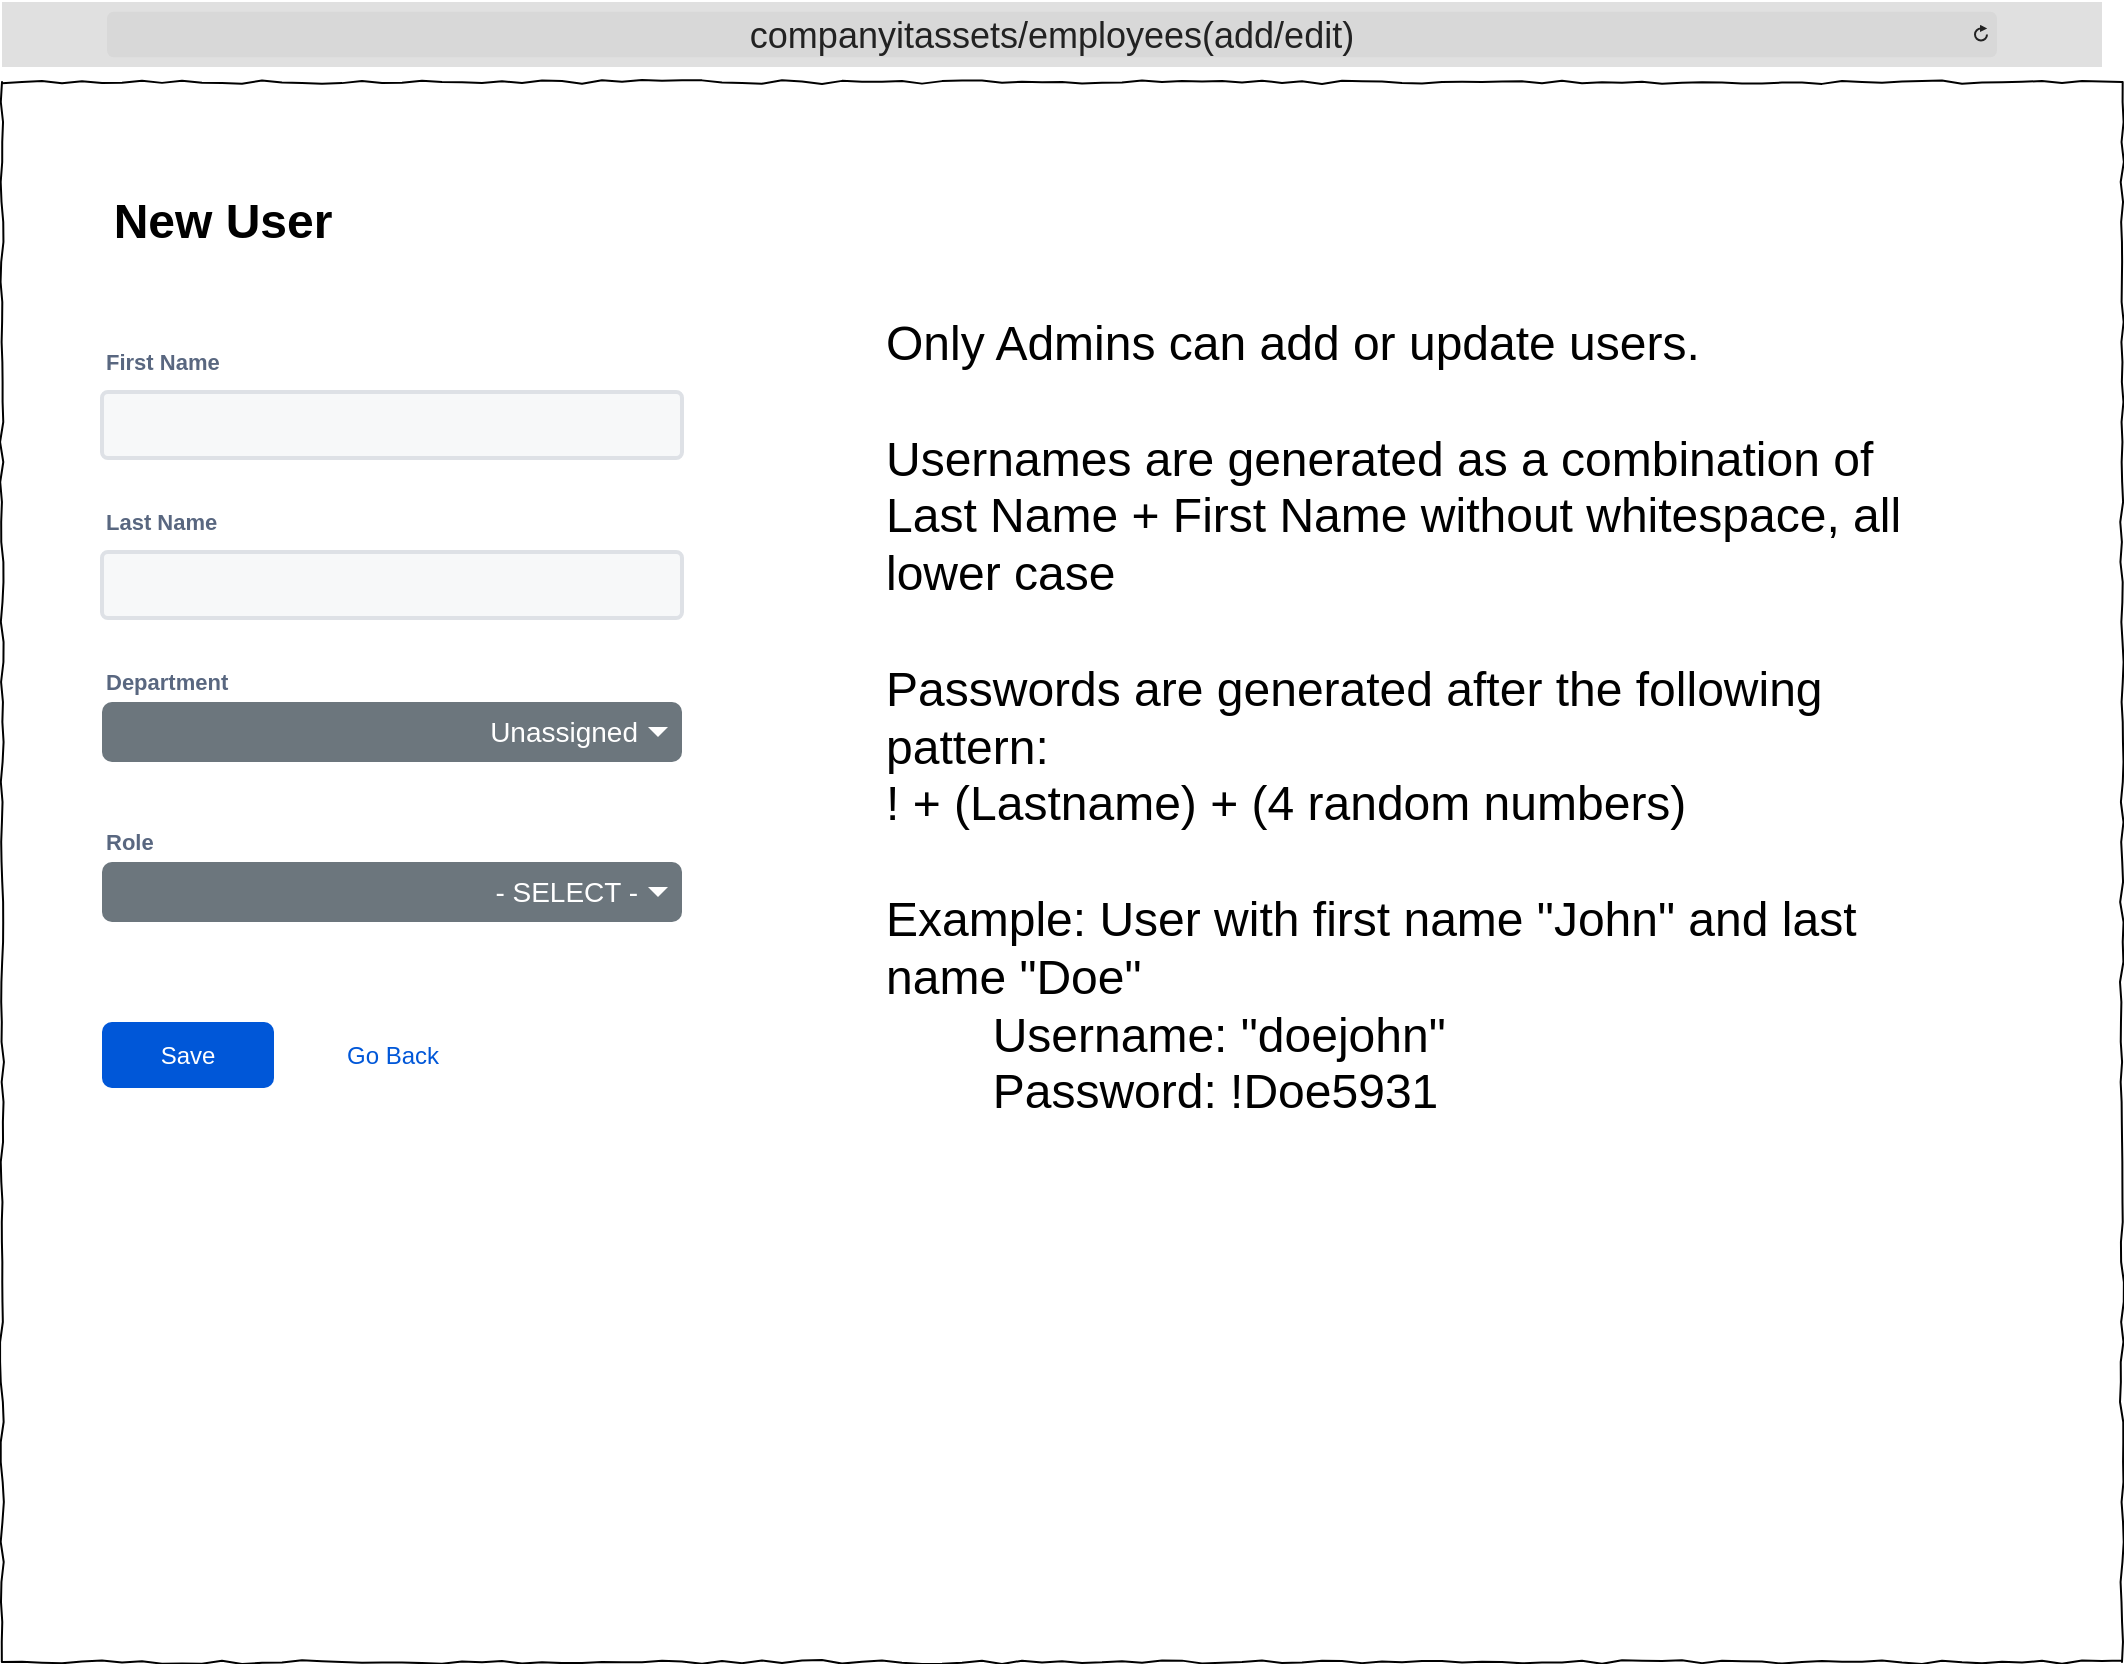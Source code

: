 <mxfile version="26.0.11">
  <diagram name="Page-1" id="03018318-947c-dd8e-b7a3-06fadd420f32">
    <mxGraphModel dx="3354" dy="1258" grid="1" gridSize="10" guides="1" tooltips="1" connect="1" arrows="1" fold="1" page="1" pageScale="1" pageWidth="1100" pageHeight="850" background="none" math="0" shadow="0">
      <root>
        <mxCell id="0" />
        <mxCell id="1" parent="0" />
        <mxCell id="677b7b8949515195-1" value="" style="whiteSpace=wrap;html=1;rounded=0;shadow=0;labelBackgroundColor=none;strokeColor=#000000;strokeWidth=1;fillColor=none;fontFamily=Verdana;fontSize=12;fontColor=#000000;align=center;comic=1;" parent="1" vertex="1">
          <mxGeometry x="20" y="40" width="1060" height="790" as="geometry" />
        </mxCell>
        <mxCell id="zX-MKMj06BqSPDNbv460-1" value="&lt;font style=&quot;font-size: 18px;&quot;&gt;companyitassets&lt;/font&gt;&lt;span style=&quot;font-size: 18px; background-color: transparent; color: light-dark(rgb(34, 34, 34), rgb(208, 208, 208));&quot;&gt;/employees(add/edit)&lt;/span&gt;" style="html=1;strokeWidth=1;shadow=0;dashed=0;shape=mxgraph.ios7ui.url;fillColor=#e0e0e0;strokeColor=#c0c0c0;buttonText=;strokeColor2=#222222;fontColor=#222222;fontSize=8;spacingTop=2;align=center;whiteSpace=wrap;" parent="1" vertex="1">
          <mxGeometry x="20" width="1050" height="32.5" as="geometry" />
        </mxCell>
        <mxCell id="hB9AYZY-XfLOqYExoFzZ-1" value="New User" style="text;strokeColor=none;fillColor=none;html=1;fontSize=24;fontStyle=1;verticalAlign=middle;align=center;" parent="1" vertex="1">
          <mxGeometry x="70" y="90" width="120" height="40" as="geometry" />
        </mxCell>
        <mxCell id="hB9AYZY-XfLOqYExoFzZ-2" value="Last Name" style="fillColor=none;strokeColor=none;html=1;fontSize=11;fontStyle=0;align=left;fontColor=#596780;fontStyle=1;fontSize=11" parent="1" vertex="1">
          <mxGeometry x="70" y="250" width="240" height="20" as="geometry" />
        </mxCell>
        <mxCell id="hB9AYZY-XfLOqYExoFzZ-3" value="" style="rounded=1;arcSize=9;fillColor=#F7F8F9;align=left;spacingLeft=5;strokeColor=#DEE1E6;html=1;strokeWidth=2;fontSize=12" parent="1" vertex="1">
          <mxGeometry x="70" y="275" width="290" height="33" as="geometry" />
        </mxCell>
        <mxCell id="hB9AYZY-XfLOqYExoFzZ-4" value="" style="rounded=1;arcSize=9;fillColor=#F7F8F9;align=left;spacingLeft=5;strokeColor=#DEE1E6;html=1;strokeWidth=2;fontSize=12" parent="1" vertex="1">
          <mxGeometry x="70" y="195" width="290" height="33" as="geometry" />
        </mxCell>
        <mxCell id="hB9AYZY-XfLOqYExoFzZ-5" value="First Name" style="fillColor=none;strokeColor=none;html=1;fontSize=11;fontStyle=0;align=left;fontColor=#596780;fontStyle=1;fontSize=11" parent="1" vertex="1">
          <mxGeometry x="70" y="170" width="240" height="20" as="geometry" />
        </mxCell>
        <mxCell id="hB9AYZY-XfLOqYExoFzZ-6" value="Role" style="fillColor=none;strokeColor=none;html=1;fontSize=11;fontStyle=0;align=left;fontColor=#596780;fontStyle=1;fontSize=11" parent="1" vertex="1">
          <mxGeometry x="70" y="410" width="240" height="20" as="geometry" />
        </mxCell>
        <mxCell id="hB9AYZY-XfLOqYExoFzZ-9" value="- SELECT -" style="html=1;shadow=0;dashed=0;shape=mxgraph.bootstrap.rrect;rSize=5;strokeColor=none;strokeWidth=1;fillColor=#6C767D;fontColor=#ffffff;whiteSpace=wrap;align=right;verticalAlign=middle;fontStyle=0;fontSize=14;spacingRight=20;" parent="1" vertex="1">
          <mxGeometry x="70" y="430" width="290" height="30" as="geometry" />
        </mxCell>
        <mxCell id="hB9AYZY-XfLOqYExoFzZ-10" value="" style="shape=triangle;direction=south;fillColor=#ffffff;strokeColor=none;perimeter=none;" parent="hB9AYZY-XfLOqYExoFzZ-9" vertex="1">
          <mxGeometry x="1" y="0.5" width="10" height="5" relative="1" as="geometry">
            <mxPoint x="-17" y="-2.5" as="offset" />
          </mxGeometry>
        </mxCell>
        <mxCell id="hB9AYZY-XfLOqYExoFzZ-11" value="Save" style="rounded=1;fillColor=#0057D8;strokeColor=none;html=1;whiteSpace=wrap;fontColor=#ffffff;align=center;verticalAlign=middle;fontStyle=0;fontSize=12;sketch=0;" parent="1" vertex="1">
          <mxGeometry x="70" y="510" width="86" height="33" as="geometry" />
        </mxCell>
        <mxCell id="hB9AYZY-XfLOqYExoFzZ-12" value="Go Back" style="fillColor=none;strokeColor=none;html=1;fontColor=#0057D8;align=center;verticalAlign=middle;fontStyle=0;fontSize=12" parent="1" vertex="1">
          <mxGeometry x="172" y="510" width="86" height="33" as="geometry" />
        </mxCell>
        <mxCell id="hB9AYZY-XfLOqYExoFzZ-13" value="Only Admins can add or update users.&lt;div&gt;&lt;br&gt;&lt;/div&gt;&lt;div&gt;Usernames are generated as a combination of Last Name + First Name without whitespace, all lower case&lt;/div&gt;&lt;div&gt;&lt;br&gt;&lt;/div&gt;&lt;div&gt;Passwords are generated after the following pattern:&lt;/div&gt;&lt;div&gt;! + (Lastname) + (4 random numbers)&lt;/div&gt;&lt;div&gt;&lt;br&gt;&lt;/div&gt;&lt;div&gt;Example: User with first name &quot;John&quot; and last name &quot;Doe&quot;&lt;/div&gt;&lt;div&gt;&lt;span style=&quot;white-space: pre;&quot;&gt;&#x9;&lt;/span&gt;Username: &quot;doejohn&quot;&lt;br&gt;&lt;/div&gt;&lt;div&gt;&lt;span style=&quot;white-space: pre;&quot;&gt;&#x9;&lt;/span&gt;Password: !Doe5931&lt;br&gt;&lt;/div&gt;&lt;div&gt;&lt;br&gt;&lt;/div&gt;" style="text;html=1;align=left;verticalAlign=top;whiteSpace=wrap;rounded=0;fontColor=light-dark(#000000,#7D7D7D);fontSize=24;" parent="1" vertex="1">
          <mxGeometry x="460" y="150" width="530" height="470" as="geometry" />
        </mxCell>
        <mxCell id="MhtOrNq5LNHC4wdC84GW-1" value="Unassigned" style="html=1;shadow=0;dashed=0;shape=mxgraph.bootstrap.rrect;rSize=5;strokeColor=none;strokeWidth=1;fillColor=#6C767D;fontColor=#ffffff;whiteSpace=wrap;align=right;verticalAlign=middle;fontStyle=0;fontSize=14;spacingRight=20;" vertex="1" parent="1">
          <mxGeometry x="70" y="350" width="290" height="30" as="geometry" />
        </mxCell>
        <mxCell id="MhtOrNq5LNHC4wdC84GW-2" value="" style="shape=triangle;direction=south;fillColor=#ffffff;strokeColor=none;perimeter=none;" vertex="1" parent="MhtOrNq5LNHC4wdC84GW-1">
          <mxGeometry x="1" y="0.5" width="10" height="5" relative="1" as="geometry">
            <mxPoint x="-17" y="-2.5" as="offset" />
          </mxGeometry>
        </mxCell>
        <mxCell id="MhtOrNq5LNHC4wdC84GW-3" value="Department" style="fillColor=none;strokeColor=none;html=1;fontSize=11;fontStyle=0;align=left;fontColor=#596780;fontStyle=1;fontSize=11" vertex="1" parent="1">
          <mxGeometry x="70" y="330" width="240" height="20" as="geometry" />
        </mxCell>
      </root>
    </mxGraphModel>
  </diagram>
</mxfile>
